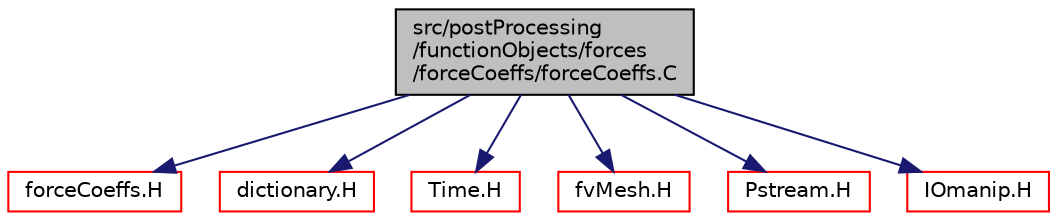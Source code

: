 digraph "src/postProcessing/functionObjects/forces/forceCoeffs/forceCoeffs.C"
{
  bgcolor="transparent";
  edge [fontname="Helvetica",fontsize="10",labelfontname="Helvetica",labelfontsize="10"];
  node [fontname="Helvetica",fontsize="10",shape=record];
  Node1 [label="src/postProcessing\l/functionObjects/forces\l/forceCoeffs/forceCoeffs.C",height=0.2,width=0.4,color="black", fillcolor="grey75", style="filled", fontcolor="black"];
  Node1 -> Node2 [color="midnightblue",fontsize="10",style="solid",fontname="Helvetica"];
  Node2 [label="forceCoeffs.H",height=0.2,width=0.4,color="red",URL="$a09437.html"];
  Node1 -> Node3 [color="midnightblue",fontsize="10",style="solid",fontname="Helvetica"];
  Node3 [label="dictionary.H",height=0.2,width=0.4,color="red",URL="$a07811.html"];
  Node1 -> Node4 [color="midnightblue",fontsize="10",style="solid",fontname="Helvetica"];
  Node4 [label="Time.H",height=0.2,width=0.4,color="red",URL="$a07978.html"];
  Node1 -> Node5 [color="midnightblue",fontsize="10",style="solid",fontname="Helvetica"];
  Node5 [label="fvMesh.H",height=0.2,width=0.4,color="red",URL="$a05998.html"];
  Node1 -> Node6 [color="midnightblue",fontsize="10",style="solid",fontname="Helvetica"];
  Node6 [label="Pstream.H",height=0.2,width=0.4,color="red",URL="$a07921.html"];
  Node1 -> Node7 [color="midnightblue",fontsize="10",style="solid",fontname="Helvetica"];
  Node7 [label="IOmanip.H",height=0.2,width=0.4,color="red",URL="$a07905.html",tooltip="Istream and Ostream manipulators taking arguments. "];
}
